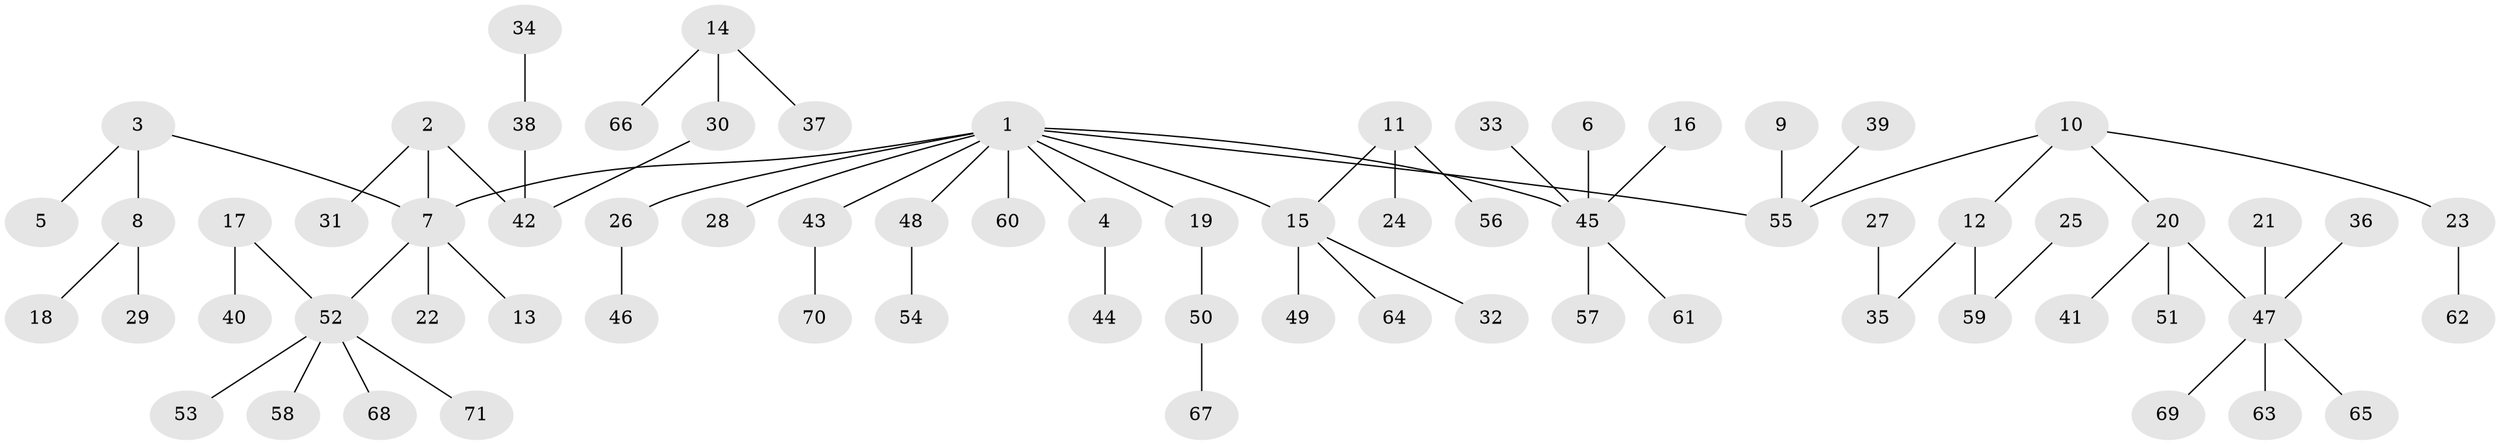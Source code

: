 // original degree distribution, {4: 0.04225352112676056, 5: 0.04225352112676056, 3: 0.1267605633802817, 2: 0.33098591549295775, 6: 0.02112676056338028, 1: 0.43661971830985913}
// Generated by graph-tools (version 1.1) at 2025/26/03/09/25 03:26:22]
// undirected, 71 vertices, 70 edges
graph export_dot {
graph [start="1"]
  node [color=gray90,style=filled];
  1;
  2;
  3;
  4;
  5;
  6;
  7;
  8;
  9;
  10;
  11;
  12;
  13;
  14;
  15;
  16;
  17;
  18;
  19;
  20;
  21;
  22;
  23;
  24;
  25;
  26;
  27;
  28;
  29;
  30;
  31;
  32;
  33;
  34;
  35;
  36;
  37;
  38;
  39;
  40;
  41;
  42;
  43;
  44;
  45;
  46;
  47;
  48;
  49;
  50;
  51;
  52;
  53;
  54;
  55;
  56;
  57;
  58;
  59;
  60;
  61;
  62;
  63;
  64;
  65;
  66;
  67;
  68;
  69;
  70;
  71;
  1 -- 4 [weight=1.0];
  1 -- 7 [weight=1.0];
  1 -- 15 [weight=1.0];
  1 -- 19 [weight=1.0];
  1 -- 26 [weight=1.0];
  1 -- 28 [weight=1.0];
  1 -- 43 [weight=1.0];
  1 -- 45 [weight=1.0];
  1 -- 48 [weight=1.0];
  1 -- 55 [weight=1.0];
  1 -- 60 [weight=1.0];
  2 -- 7 [weight=1.0];
  2 -- 31 [weight=1.0];
  2 -- 42 [weight=1.0];
  3 -- 5 [weight=1.0];
  3 -- 7 [weight=1.0];
  3 -- 8 [weight=1.0];
  4 -- 44 [weight=1.0];
  6 -- 45 [weight=1.0];
  7 -- 13 [weight=1.0];
  7 -- 22 [weight=1.0];
  7 -- 52 [weight=1.0];
  8 -- 18 [weight=1.0];
  8 -- 29 [weight=1.0];
  9 -- 55 [weight=1.0];
  10 -- 12 [weight=1.0];
  10 -- 20 [weight=1.0];
  10 -- 23 [weight=1.0];
  10 -- 55 [weight=1.0];
  11 -- 15 [weight=1.0];
  11 -- 24 [weight=1.0];
  11 -- 56 [weight=1.0];
  12 -- 35 [weight=1.0];
  12 -- 59 [weight=1.0];
  14 -- 30 [weight=1.0];
  14 -- 37 [weight=1.0];
  14 -- 66 [weight=1.0];
  15 -- 32 [weight=1.0];
  15 -- 49 [weight=1.0];
  15 -- 64 [weight=1.0];
  16 -- 45 [weight=1.0];
  17 -- 40 [weight=1.0];
  17 -- 52 [weight=1.0];
  19 -- 50 [weight=1.0];
  20 -- 41 [weight=1.0];
  20 -- 47 [weight=1.0];
  20 -- 51 [weight=1.0];
  21 -- 47 [weight=1.0];
  23 -- 62 [weight=1.0];
  25 -- 59 [weight=1.0];
  26 -- 46 [weight=1.0];
  27 -- 35 [weight=1.0];
  30 -- 42 [weight=1.0];
  33 -- 45 [weight=1.0];
  34 -- 38 [weight=1.0];
  36 -- 47 [weight=1.0];
  38 -- 42 [weight=1.0];
  39 -- 55 [weight=1.0];
  43 -- 70 [weight=1.0];
  45 -- 57 [weight=1.0];
  45 -- 61 [weight=1.0];
  47 -- 63 [weight=1.0];
  47 -- 65 [weight=1.0];
  47 -- 69 [weight=1.0];
  48 -- 54 [weight=1.0];
  50 -- 67 [weight=1.0];
  52 -- 53 [weight=1.0];
  52 -- 58 [weight=1.0];
  52 -- 68 [weight=1.0];
  52 -- 71 [weight=1.0];
}
